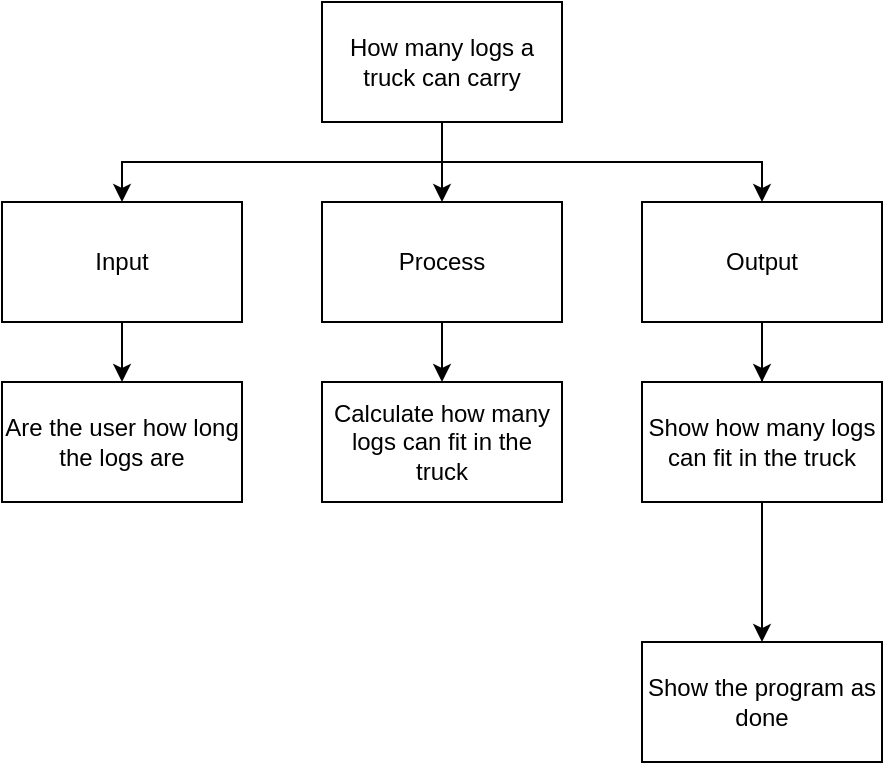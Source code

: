 <mxfile>
    <diagram id="SmvJJuar3-KvG-BP4m7O" name="Page-1">
        <mxGraphModel dx="1086" dy="700" grid="1" gridSize="10" guides="1" tooltips="1" connect="1" arrows="1" fold="1" page="1" pageScale="1" pageWidth="850" pageHeight="1100" math="0" shadow="0">
            <root>
                <mxCell id="0"/>
                <mxCell id="1" parent="0"/>
                <mxCell id="2" style="edgeStyle=none;html=1;entryX=0.5;entryY=0;entryDx=0;entryDy=0;rounded=0;" edge="1" parent="1" source="5" target="7">
                    <mxGeometry relative="1" as="geometry">
                        <Array as="points">
                            <mxPoint x="280" y="180"/>
                            <mxPoint x="120" y="180"/>
                        </Array>
                    </mxGeometry>
                </mxCell>
                <mxCell id="3" style="edgeStyle=none;rounded=0;html=1;entryX=0.5;entryY=0;entryDx=0;entryDy=0;" edge="1" parent="1" source="5" target="9">
                    <mxGeometry relative="1" as="geometry"/>
                </mxCell>
                <mxCell id="4" style="edgeStyle=none;rounded=0;html=1;entryX=0.5;entryY=0;entryDx=0;entryDy=0;" edge="1" parent="1" source="5" target="12">
                    <mxGeometry relative="1" as="geometry">
                        <Array as="points">
                            <mxPoint x="280" y="180"/>
                            <mxPoint x="440" y="180"/>
                        </Array>
                    </mxGeometry>
                </mxCell>
                <mxCell id="5" value="How many logs a truck can carry" style="rounded=0;whiteSpace=wrap;html=1;" vertex="1" parent="1">
                    <mxGeometry x="220" y="100" width="120" height="60" as="geometry"/>
                </mxCell>
                <mxCell id="6" style="edgeStyle=none;rounded=0;html=1;entryX=0.5;entryY=0;entryDx=0;entryDy=0;" edge="1" parent="1" source="7" target="13">
                    <mxGeometry relative="1" as="geometry"/>
                </mxCell>
                <mxCell id="7" value="Input" style="rounded=0;whiteSpace=wrap;html=1;" vertex="1" parent="1">
                    <mxGeometry x="60" y="200" width="120" height="60" as="geometry"/>
                </mxCell>
                <mxCell id="8" style="edgeStyle=none;rounded=0;html=1;entryX=0.5;entryY=0;entryDx=0;entryDy=0;" edge="1" parent="1" source="9" target="14">
                    <mxGeometry relative="1" as="geometry"/>
                </mxCell>
                <mxCell id="9" value="Process" style="rounded=0;whiteSpace=wrap;html=1;" vertex="1" parent="1">
                    <mxGeometry x="220" y="200" width="120" height="60" as="geometry"/>
                </mxCell>
                <mxCell id="10" style="edgeStyle=none;rounded=0;html=1;entryX=0.5;entryY=0;entryDx=0;entryDy=0;" edge="1" parent="1" source="12" target="15">
                    <mxGeometry relative="1" as="geometry"/>
                </mxCell>
                <mxCell id="11" style="edgeStyle=none;rounded=0;html=1;entryX=0.5;entryY=0;entryDx=0;entryDy=0;" edge="1" parent="1" source="12" target="16">
                    <mxGeometry relative="1" as="geometry">
                        <Array as="points">
                            <mxPoint x="440" y="270"/>
                        </Array>
                    </mxGeometry>
                </mxCell>
                <mxCell id="12" value="Output" style="rounded=0;whiteSpace=wrap;html=1;" vertex="1" parent="1">
                    <mxGeometry x="380" y="200" width="120" height="60" as="geometry"/>
                </mxCell>
                <mxCell id="13" value="Are the user how long the logs are" style="rounded=0;whiteSpace=wrap;html=1;" vertex="1" parent="1">
                    <mxGeometry x="60" y="290" width="120" height="60" as="geometry"/>
                </mxCell>
                <mxCell id="14" value="Calculate how many logs can fit in the truck" style="rounded=0;whiteSpace=wrap;html=1;" vertex="1" parent="1">
                    <mxGeometry x="220" y="290" width="120" height="60" as="geometry"/>
                </mxCell>
                <mxCell id="15" value="Show how many logs can fit in the truck" style="rounded=0;whiteSpace=wrap;html=1;" vertex="1" parent="1">
                    <mxGeometry x="380" y="290" width="120" height="60" as="geometry"/>
                </mxCell>
                <mxCell id="16" value="Show the program as done" style="rounded=0;whiteSpace=wrap;html=1;" vertex="1" parent="1">
                    <mxGeometry x="380" y="420" width="120" height="60" as="geometry"/>
                </mxCell>
            </root>
        </mxGraphModel>
    </diagram>
</mxfile>